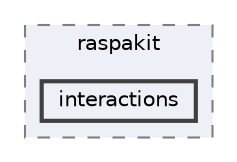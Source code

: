 digraph "src/raspakit/interactions"
{
 // LATEX_PDF_SIZE
  bgcolor="transparent";
  edge [fontname=Helvetica,fontsize=10,labelfontname=Helvetica,labelfontsize=10];
  node [fontname=Helvetica,fontsize=10,shape=box,height=0.2,width=0.4];
  compound=true
  subgraph clusterdir_d1be7ed14afe084fb053e3b09b9dd147 {
    graph [ bgcolor="#edf0f7", pencolor="grey50", label="raspakit", fontname=Helvetica,fontsize=10 style="filled,dashed", URL="dir_d1be7ed14afe084fb053e3b09b9dd147.html",tooltip=""]
  dir_328471b9d7a6c1c78489ed4df4d06bf7 [label="interactions", fillcolor="#edf0f7", color="grey25", style="filled,bold", URL="dir_328471b9d7a6c1c78489ed4df4d06bf7.html",tooltip=""];
  }
}
